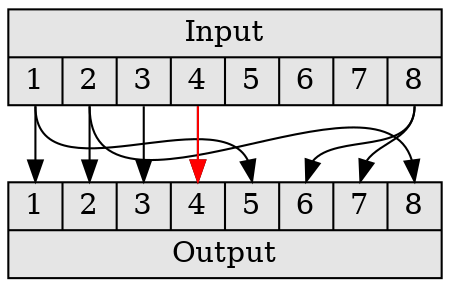 digraph psNormal { 
  
  
  # a comment
graph [ 
      tooltip=" ", 
      fontname = Helvetica]
 
node [shape=record, style=filled, fillcolor=grey90] 
input [label="{Input|{<1>1|<2>2|<3>3|<4>4|<5>5|<6>6|<7>7|<8>8}}"]
output [label="{{<1>1|<2>2|<3>3|<4>4|<5>5|<6>6|<7>7|<8>8}|Output}"]

input:1 -> output:1
input:2 -> output:2
input:3 -> output:3
input:4 -> output:4
input:1 -> output:5
input:2 -> output:8

input:8 -> output:6
input:8 -> output:7
input:4 -> output:4 [color=red]
} 